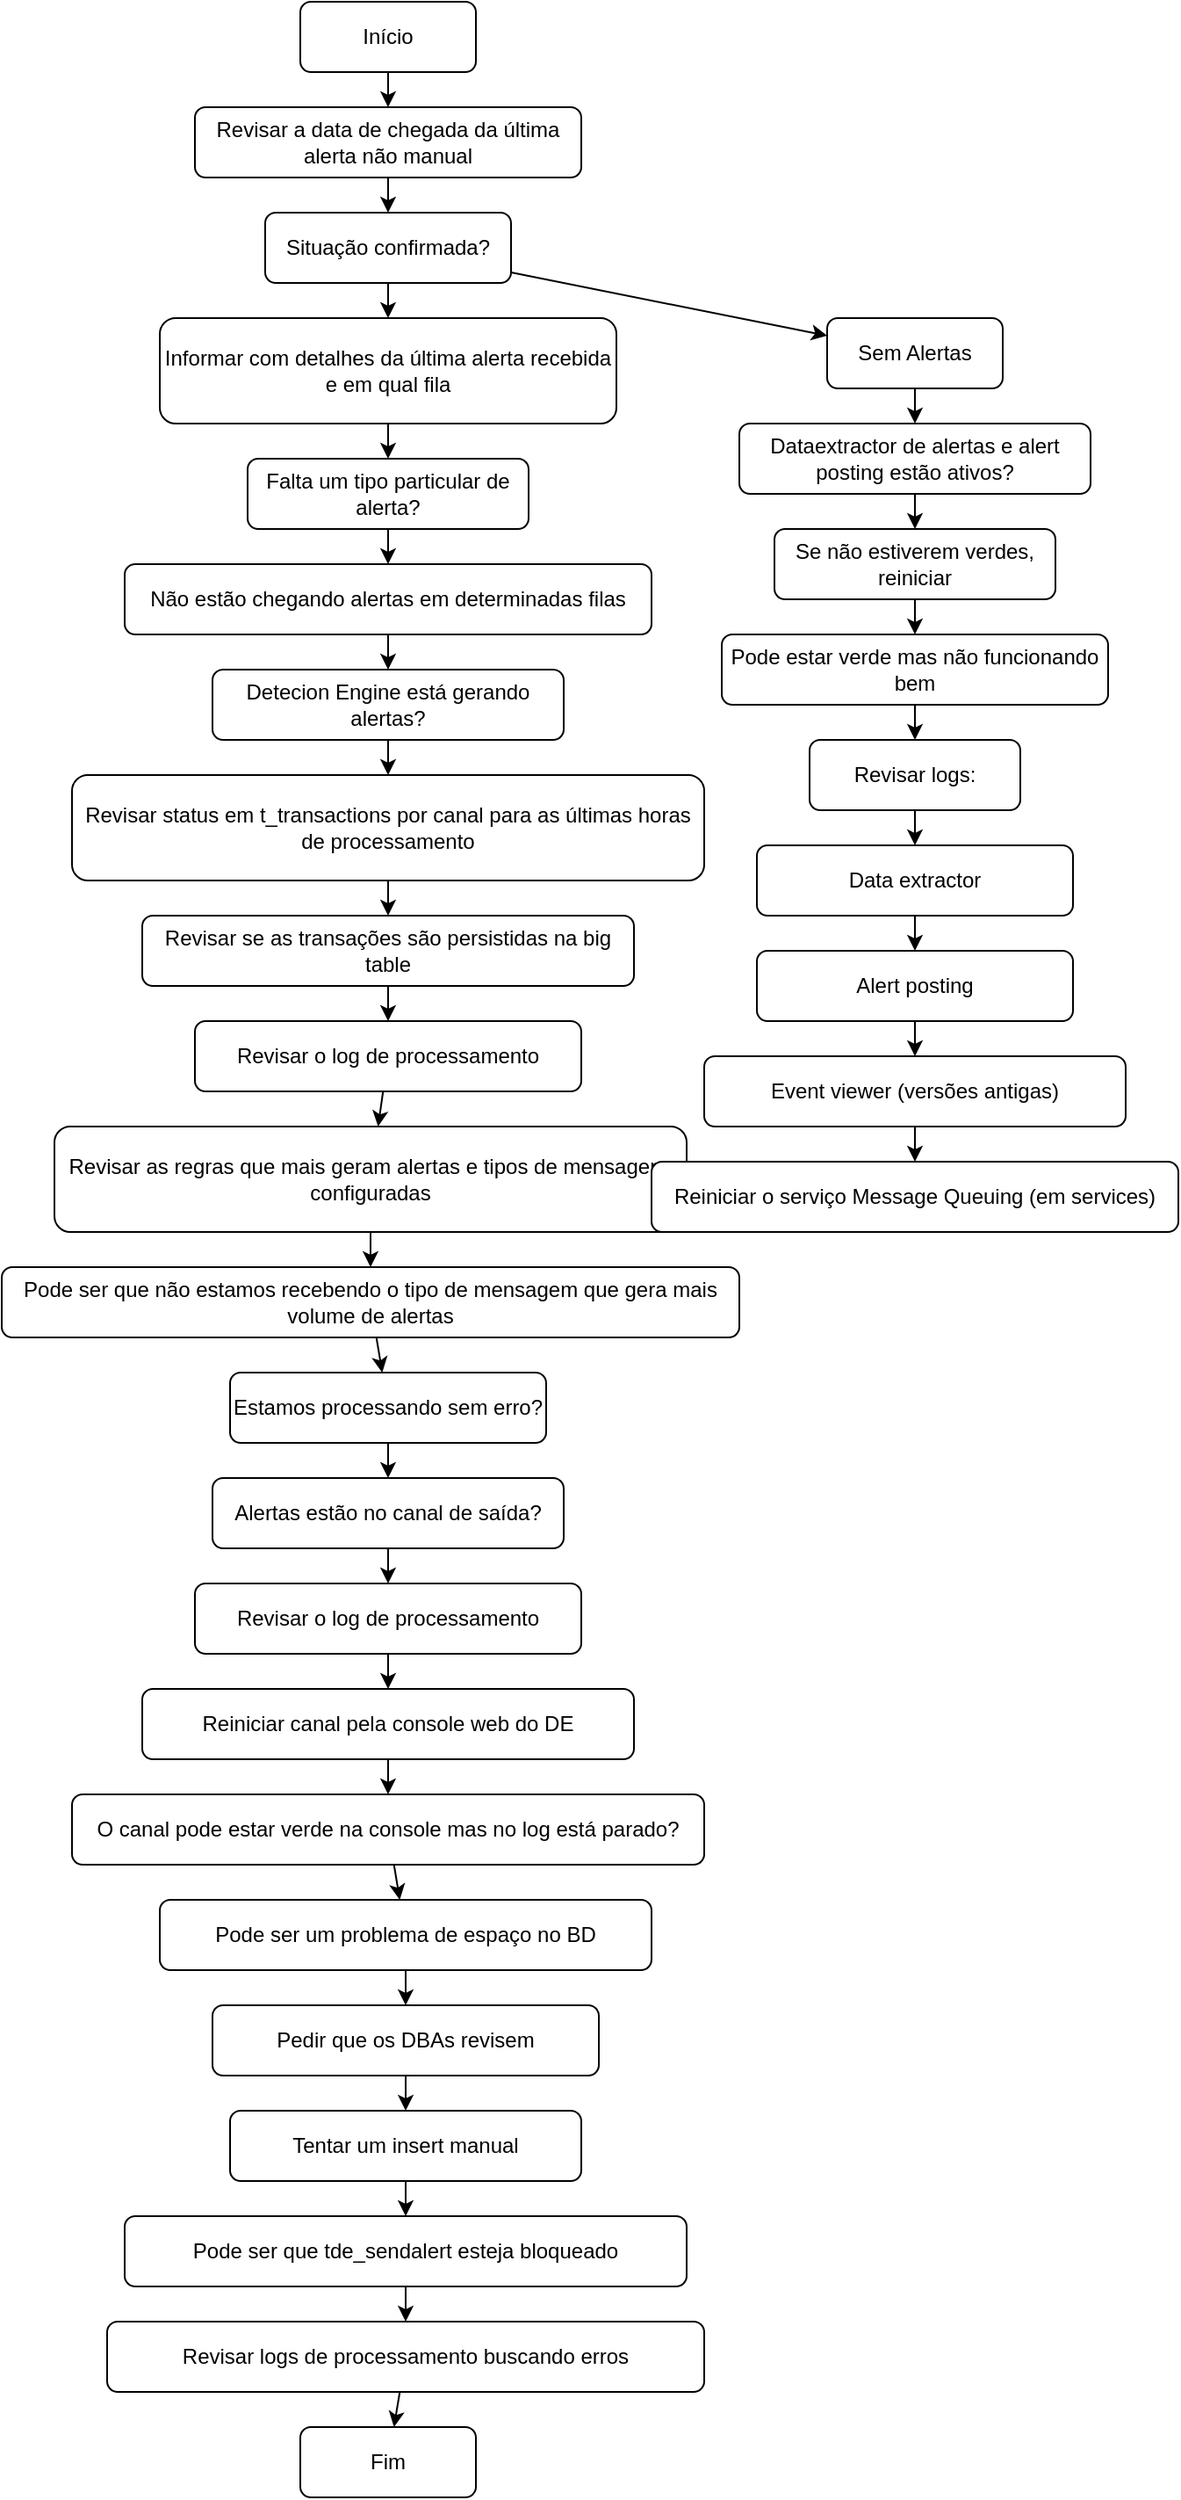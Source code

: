 <mxfile>
  <diagram name="Fluxo de Trabalho Sem Alertas">
    <mxGraphModel dx="1663" dy="820" grid="1" gridSize="10" guides="1" tooltips="1" connect="1" arrows="1" fold="1" page="1" pageScale="1" pageWidth="827" pageHeight="1169" math="0" shadow="0">
      <root>
        <mxCell id="0" />
        <mxCell id="1" parent="0" />
        <mxCell id="2" value="Início" style="rounded=1;whiteSpace=wrap;html=1;" vertex="1" parent="1">
          <mxGeometry x="220" y="20" width="100" height="40" as="geometry" />
        </mxCell>
        <mxCell id="3" value="Revisar a data de chegada da última alerta não manual" style="rounded=1;whiteSpace=wrap;html=1;" vertex="1" parent="1">
          <mxGeometry x="160" y="80" width="220" height="40" as="geometry" />
        </mxCell>
        <mxCell id="4" value="Situação confirmada?" style="rounded=1;whiteSpace=wrap;html=1;" vertex="1" parent="1">
          <mxGeometry x="200" y="140" width="140" height="40" as="geometry" />
        </mxCell>
        <mxCell id="5" value="Informar com detalhes da última alerta recebida e em qual fila" style="rounded=1;whiteSpace=wrap;html=1;" vertex="1" parent="1">
          <mxGeometry x="140" y="200" width="260" height="60" as="geometry" />
        </mxCell>
        <mxCell id="6" value="Falta um tipo particular de alerta?" style="rounded=1;whiteSpace=wrap;html=1;" vertex="1" parent="1">
          <mxGeometry x="190" y="280" width="160" height="40" as="geometry" />
        </mxCell>
        <mxCell id="7" value="Não estão chegando alertas em determinadas filas" style="rounded=1;whiteSpace=wrap;html=1;" vertex="1" parent="1">
          <mxGeometry x="120" y="340" width="300" height="40" as="geometry" />
        </mxCell>
        <mxCell id="8" value="Detecion Engine está gerando alertas?" style="rounded=1;whiteSpace=wrap;html=1;" vertex="1" parent="1">
          <mxGeometry x="170" y="400" width="200" height="40" as="geometry" />
        </mxCell>
        <mxCell id="9" value="Revisar status em t_transactions por canal para as últimas horas de processamento" style="rounded=1;whiteSpace=wrap;html=1;" vertex="1" parent="1">
          <mxGeometry x="90" y="460" width="360" height="60" as="geometry" />
        </mxCell>
        <mxCell id="10" value="Revisar se as transações são persistidas na big table" style="rounded=1;whiteSpace=wrap;html=1;" vertex="1" parent="1">
          <mxGeometry x="130" y="540" width="280" height="40" as="geometry" />
        </mxCell>
        <mxCell id="11" value="Revisar o log de processamento" style="rounded=1;whiteSpace=wrap;html=1;" vertex="1" parent="1">
          <mxGeometry x="160" y="600" width="220" height="40" as="geometry" />
        </mxCell>
        <mxCell id="12" value="Revisar as regras que mais geram alertas e tipos de mensagens configuradas" style="rounded=1;whiteSpace=wrap;html=1;" vertex="1" parent="1">
          <mxGeometry x="80" y="660" width="360" height="60" as="geometry" />
        </mxCell>
        <mxCell id="13" value="Pode ser que não estamos recebendo o tipo de mensagem que gera mais volume de alertas" style="rounded=1;whiteSpace=wrap;html=1;" vertex="1" parent="1">
          <mxGeometry x="50" y="740" width="420" height="40" as="geometry" />
        </mxCell>
        <mxCell id="14" value="Estamos processando sem erro?" style="rounded=1;whiteSpace=wrap;html=1;" vertex="1" parent="1">
          <mxGeometry x="180" y="800" width="180" height="40" as="geometry" />
        </mxCell>
        <mxCell id="15" value="Alertas estão no canal de saída?" style="rounded=1;whiteSpace=wrap;html=1;" vertex="1" parent="1">
          <mxGeometry x="170" y="860" width="200" height="40" as="geometry" />
        </mxCell>
        <mxCell id="16" value="Revisar o log de processamento" style="rounded=1;whiteSpace=wrap;html=1;" vertex="1" parent="1">
          <mxGeometry x="160" y="920" width="220" height="40" as="geometry" />
        </mxCell>
        <mxCell id="17" value="Reiniciar canal pela console web do DE" style="rounded=1;whiteSpace=wrap;html=1;" vertex="1" parent="1">
          <mxGeometry x="130" y="980" width="280" height="40" as="geometry" />
        </mxCell>
        <mxCell id="18" value="O canal pode estar verde na console mas no log está parado?" style="rounded=1;whiteSpace=wrap;html=1;" vertex="1" parent="1">
          <mxGeometry x="90" y="1040" width="360" height="40" as="geometry" />
        </mxCell>
        <mxCell id="19" value="Pode ser um problema de espaço no BD" style="rounded=1;whiteSpace=wrap;html=1;" vertex="1" parent="1">
          <mxGeometry x="140" y="1100" width="280" height="40" as="geometry" />
        </mxCell>
        <mxCell id="20" value="Pedir que os DBAs revisem" style="rounded=1;whiteSpace=wrap;html=1;" vertex="1" parent="1">
          <mxGeometry x="170" y="1160" width="220" height="40" as="geometry" />
        </mxCell>
        <mxCell id="21" value="Tentar um insert manual" style="rounded=1;whiteSpace=wrap;html=1;" vertex="1" parent="1">
          <mxGeometry x="180" y="1220" width="200" height="40" as="geometry" />
        </mxCell>
        <mxCell id="22" value="Pode ser que tde_sendalert esteja bloqueado" style="rounded=1;whiteSpace=wrap;html=1;" vertex="1" parent="1">
          <mxGeometry x="120" y="1280" width="320" height="40" as="geometry" />
        </mxCell>
        <mxCell id="23" value="Revisar logs de processamento buscando erros" style="rounded=1;whiteSpace=wrap;html=1;" vertex="1" parent="1">
          <mxGeometry x="110" y="1340" width="340" height="40" as="geometry" />
        </mxCell>
        <mxCell id="24" value="Fim" style="rounded=1;whiteSpace=wrap;html=1;" vertex="1" parent="1">
          <mxGeometry x="220" y="1400" width="100" height="40" as="geometry" />
        </mxCell>
        <mxCell id="25" value="Sem Alertas" style="rounded=1;whiteSpace=wrap;html=1;" vertex="1" parent="1">
          <mxGeometry x="520" y="200" width="100" height="40" as="geometry" />
        </mxCell>
        <mxCell id="26" value="Dataextractor de alertas e alert posting estão ativos?" style="rounded=1;whiteSpace=wrap;html=1;" vertex="1" parent="1">
          <mxGeometry x="470" y="260" width="200" height="40" as="geometry" />
        </mxCell>
        <mxCell id="27" value="Se não estiverem verdes, reiniciar" style="rounded=1;whiteSpace=wrap;html=1;" vertex="1" parent="1">
          <mxGeometry x="490" y="320" width="160" height="40" as="geometry" />
        </mxCell>
        <mxCell id="28" value="Pode estar verde mas não funcionando bem" style="rounded=1;whiteSpace=wrap;html=1;" vertex="1" parent="1">
          <mxGeometry x="460" y="380" width="220" height="40" as="geometry" />
        </mxCell>
        <mxCell id="29" value="Revisar logs:" style="rounded=1;whiteSpace=wrap;html=1;" vertex="1" parent="1">
          <mxGeometry x="510" y="440" width="120" height="40" as="geometry" />
        </mxCell>
        <mxCell id="30" value="Data extractor" style="rounded=1;whiteSpace=wrap;html=1;" vertex="1" parent="1">
          <mxGeometry x="480" y="500" width="180" height="40" as="geometry" />
        </mxCell>
        <mxCell id="31" value="Alert posting" style="rounded=1;whiteSpace=wrap;html=1;" vertex="1" parent="1">
          <mxGeometry x="480" y="560" width="180" height="40" as="geometry" />
        </mxCell>
        <mxCell id="32" value="Event viewer (versões antigas)" style="rounded=1;whiteSpace=wrap;html=1;" vertex="1" parent="1">
          <mxGeometry x="450" y="620" width="240" height="40" as="geometry" />
        </mxCell>
        <mxCell id="33" value="Reiniciar o serviço Message Queuing (em services)" style="rounded=1;whiteSpace=wrap;html=1;" vertex="1" parent="1">
          <mxGeometry x="420" y="680" width="300" height="40" as="geometry" />
        </mxCell>
        <mxCell id="34" edge="1" parent="1" source="2" target="3">
          <mxGeometry relative="1" as="geometry" />
        </mxCell>
        <mxCell id="35" edge="1" parent="1" source="3" target="4">
          <mxGeometry relative="1" as="geometry" />
        </mxCell>
        <mxCell id="36" edge="1" parent="1" source="4" target="5">
          <mxGeometry relative="1" as="geometry" />
        </mxCell>
        <mxCell id="37" edge="1" parent="1" source="4" target="25">
          <mxGeometry relative="1" as="geometry" />
        </mxCell>
        <mxCell id="38" edge="1" parent="1" source="5" target="6">
          <mxGeometry relative="1" as="geometry" />
        </mxCell>
        <mxCell id="39" edge="1" parent="1" source="6" target="7">
          <mxGeometry relative="1" as="geometry" />
        </mxCell>
        <mxCell id="40" edge="1" parent="1" source="7" target="8">
          <mxGeometry relative="1" as="geometry" />
        </mxCell>
        <mxCell id="41" edge="1" parent="1" source="8" target="9">
          <mxGeometry relative="1" as="geometry" />
        </mxCell>
        <mxCell id="42" edge="1" parent="1" source="9" target="10">
          <mxGeometry relative="1" as="geometry" />
        </mxCell>
        <mxCell id="43" edge="1" parent="1" source="10" target="11">
          <mxGeometry relative="1" as="geometry" />
        </mxCell>
        <mxCell id="44" edge="1" parent="1" source="11" target="12">
          <mxGeometry relative="1" as="geometry" />
        </mxCell>
        <mxCell id="45" edge="1" parent="1" source="12" target="13">
          <mxGeometry relative="1" as="geometry" />
        </mxCell>
        <mxCell id="46" edge="1" parent="1" source="13" target="14">
          <mxGeometry relative="1" as="geometry" />
        </mxCell>
        <mxCell id="47" edge="1" parent="1" source="14" target="15">
          <mxGeometry relative="1" as="geometry" />
        </mxCell>
        <mxCell id="48" edge="1" parent="1" source="15" target="16">
          <mxGeometry relative="1" as="geometry" />
        </mxCell>
        <mxCell id="49" edge="1" parent="1" source="16" target="17">
          <mxGeometry relative="1" as="geometry" />
        </mxCell>
        <mxCell id="50" edge="1" parent="1" source="17" target="18">
          <mxGeometry relative="1" as="geometry" />
        </mxCell>
        <mxCell id="51" edge="1" parent="1" source="18" target="19">
          <mxGeometry relative="1" as="geometry" />
        </mxCell>
        <mxCell id="52" edge="1" parent="1" source="19" target="20">
          <mxGeometry relative="1" as="geometry" />
        </mxCell>
        <mxCell id="53" edge="1" parent="1" source="20" target="21">
          <mxGeometry relative="1" as="geometry" />
        </mxCell>
        <mxCell id="54" edge="1" parent="1" source="21" target="22">
          <mxGeometry relative="1" as="geometry" />
        </mxCell>
        <mxCell id="55" edge="1" parent="1" source="22" target="23">
          <mxGeometry relative="1" as="geometry" />
        </mxCell>
        <mxCell id="56" edge="1" parent="1" source="23" target="24">
          <mxGeometry relative="1" as="geometry" />
        </mxCell>
        <mxCell id="57" edge="1" parent="1" source="25" target="26">
          <mxGeometry relative="1" as="geometry" />
        </mxCell>
        <mxCell id="58" edge="1" parent="1" source="26" target="27">
          <mxGeometry relative="1" as="geometry" />
        </mxCell>
        <mxCell id="59" edge="1" parent="1" source="27" target="28">
          <mxGeometry relative="1" as="geometry" />
        </mxCell>
        <mxCell id="60" edge="1" parent="1" source="28" target="29">
          <mxGeometry relative="1" as="geometry" />
        </mxCell>
        <mxCell id="61" edge="1" parent="1" source="29" target="30">
          <mxGeometry relative="1" as="geometry" />
        </mxCell>
        <mxCell id="62" edge="1" parent="1" source="30" target="31">
          <mxGeometry relative="1" as="geometry" />
        </mxCell>
        <mxCell id="63" edge="1" parent="1" source="31" target="32">
          <mxGeometry relative="1" as="geometry" />
        </mxCell>
        <mxCell id="64" edge="1" parent="1" source="32" target="33">
          <mxGeometry relative="1" as="geometry" />
        </mxCell>
      </root>
    </mxGraphModel>
  </diagram>
</mxfile>
